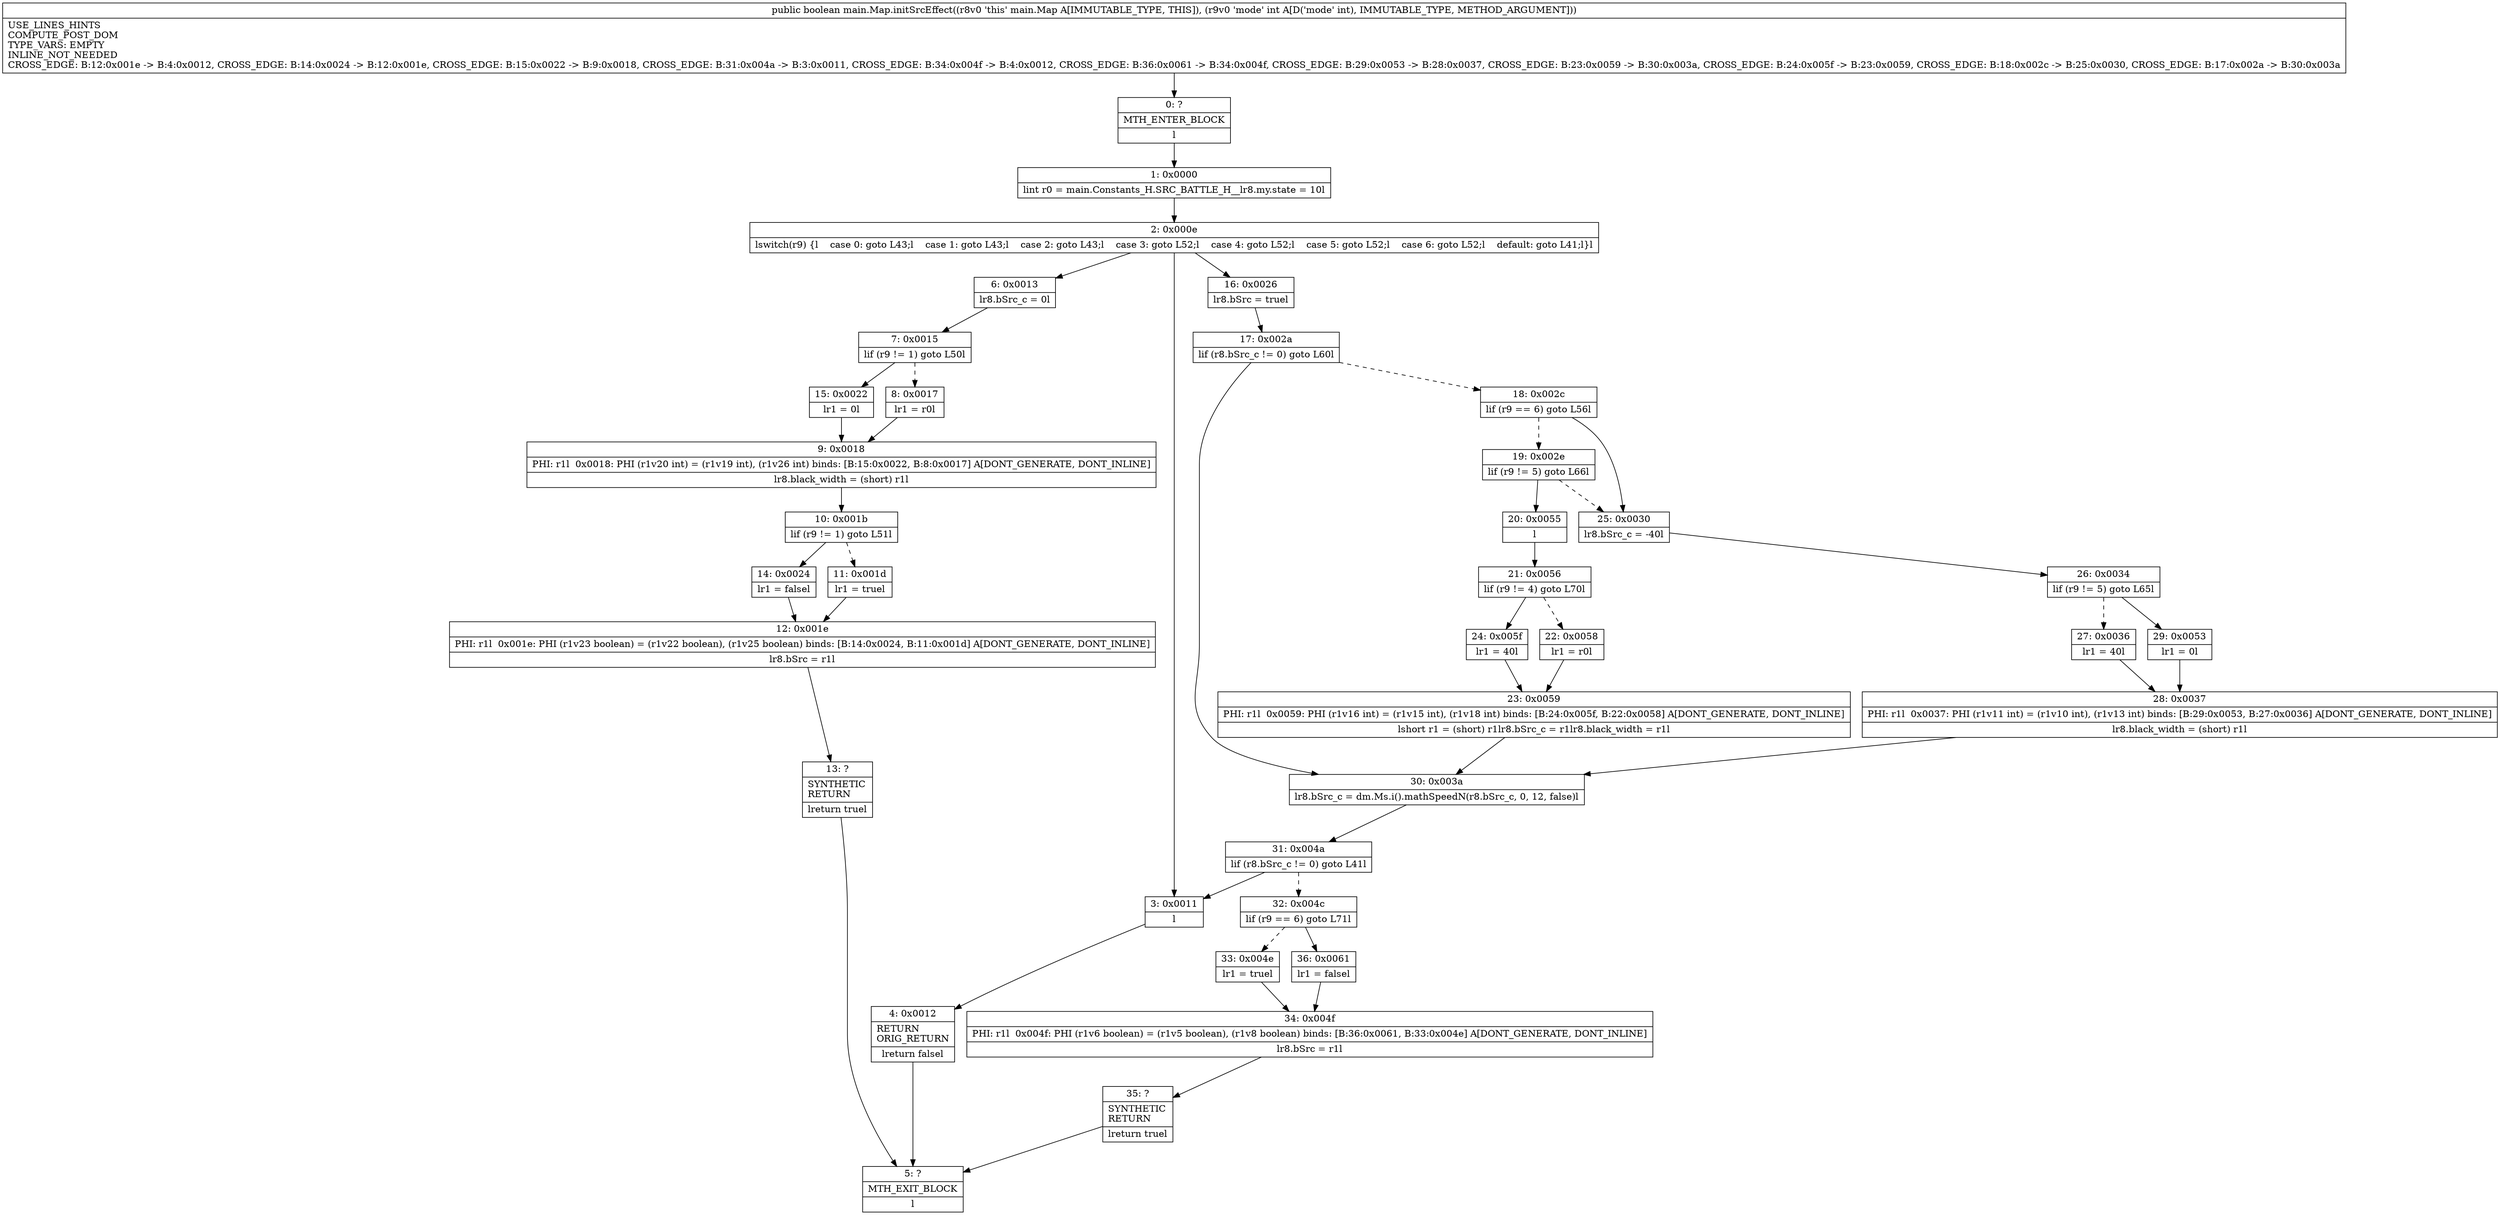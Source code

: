 digraph "CFG formain.Map.initSrcEffect(I)Z" {
Node_0 [shape=record,label="{0\:\ ?|MTH_ENTER_BLOCK\l|l}"];
Node_1 [shape=record,label="{1\:\ 0x0000|lint r0 = main.Constants_H.SRC_BATTLE_H__lr8.my.state = 10l}"];
Node_2 [shape=record,label="{2\:\ 0x000e|lswitch(r9) \{l    case 0: goto L43;l    case 1: goto L43;l    case 2: goto L43;l    case 3: goto L52;l    case 4: goto L52;l    case 5: goto L52;l    case 6: goto L52;l    default: goto L41;l\}l}"];
Node_3 [shape=record,label="{3\:\ 0x0011|l}"];
Node_4 [shape=record,label="{4\:\ 0x0012|RETURN\lORIG_RETURN\l|lreturn falsel}"];
Node_5 [shape=record,label="{5\:\ ?|MTH_EXIT_BLOCK\l|l}"];
Node_6 [shape=record,label="{6\:\ 0x0013|lr8.bSrc_c = 0l}"];
Node_7 [shape=record,label="{7\:\ 0x0015|lif (r9 != 1) goto L50l}"];
Node_8 [shape=record,label="{8\:\ 0x0017|lr1 = r0l}"];
Node_9 [shape=record,label="{9\:\ 0x0018|PHI: r1l  0x0018: PHI (r1v20 int) = (r1v19 int), (r1v26 int) binds: [B:15:0x0022, B:8:0x0017] A[DONT_GENERATE, DONT_INLINE]\l|lr8.black_width = (short) r1l}"];
Node_10 [shape=record,label="{10\:\ 0x001b|lif (r9 != 1) goto L51l}"];
Node_11 [shape=record,label="{11\:\ 0x001d|lr1 = truel}"];
Node_12 [shape=record,label="{12\:\ 0x001e|PHI: r1l  0x001e: PHI (r1v23 boolean) = (r1v22 boolean), (r1v25 boolean) binds: [B:14:0x0024, B:11:0x001d] A[DONT_GENERATE, DONT_INLINE]\l|lr8.bSrc = r1l}"];
Node_13 [shape=record,label="{13\:\ ?|SYNTHETIC\lRETURN\l|lreturn truel}"];
Node_14 [shape=record,label="{14\:\ 0x0024|lr1 = falsel}"];
Node_15 [shape=record,label="{15\:\ 0x0022|lr1 = 0l}"];
Node_16 [shape=record,label="{16\:\ 0x0026|lr8.bSrc = truel}"];
Node_17 [shape=record,label="{17\:\ 0x002a|lif (r8.bSrc_c != 0) goto L60l}"];
Node_18 [shape=record,label="{18\:\ 0x002c|lif (r9 == 6) goto L56l}"];
Node_19 [shape=record,label="{19\:\ 0x002e|lif (r9 != 5) goto L66l}"];
Node_20 [shape=record,label="{20\:\ 0x0055|l}"];
Node_21 [shape=record,label="{21\:\ 0x0056|lif (r9 != 4) goto L70l}"];
Node_22 [shape=record,label="{22\:\ 0x0058|lr1 = r0l}"];
Node_23 [shape=record,label="{23\:\ 0x0059|PHI: r1l  0x0059: PHI (r1v16 int) = (r1v15 int), (r1v18 int) binds: [B:24:0x005f, B:22:0x0058] A[DONT_GENERATE, DONT_INLINE]\l|lshort r1 = (short) r1lr8.bSrc_c = r1lr8.black_width = r1l}"];
Node_24 [shape=record,label="{24\:\ 0x005f|lr1 = 40l}"];
Node_25 [shape=record,label="{25\:\ 0x0030|lr8.bSrc_c = \-40l}"];
Node_26 [shape=record,label="{26\:\ 0x0034|lif (r9 != 5) goto L65l}"];
Node_27 [shape=record,label="{27\:\ 0x0036|lr1 = 40l}"];
Node_28 [shape=record,label="{28\:\ 0x0037|PHI: r1l  0x0037: PHI (r1v11 int) = (r1v10 int), (r1v13 int) binds: [B:29:0x0053, B:27:0x0036] A[DONT_GENERATE, DONT_INLINE]\l|lr8.black_width = (short) r1l}"];
Node_29 [shape=record,label="{29\:\ 0x0053|lr1 = 0l}"];
Node_30 [shape=record,label="{30\:\ 0x003a|lr8.bSrc_c = dm.Ms.i().mathSpeedN(r8.bSrc_c, 0, 12, false)l}"];
Node_31 [shape=record,label="{31\:\ 0x004a|lif (r8.bSrc_c != 0) goto L41l}"];
Node_32 [shape=record,label="{32\:\ 0x004c|lif (r9 == 6) goto L71l}"];
Node_33 [shape=record,label="{33\:\ 0x004e|lr1 = truel}"];
Node_34 [shape=record,label="{34\:\ 0x004f|PHI: r1l  0x004f: PHI (r1v6 boolean) = (r1v5 boolean), (r1v8 boolean) binds: [B:36:0x0061, B:33:0x004e] A[DONT_GENERATE, DONT_INLINE]\l|lr8.bSrc = r1l}"];
Node_35 [shape=record,label="{35\:\ ?|SYNTHETIC\lRETURN\l|lreturn truel}"];
Node_36 [shape=record,label="{36\:\ 0x0061|lr1 = falsel}"];
MethodNode[shape=record,label="{public boolean main.Map.initSrcEffect((r8v0 'this' main.Map A[IMMUTABLE_TYPE, THIS]), (r9v0 'mode' int A[D('mode' int), IMMUTABLE_TYPE, METHOD_ARGUMENT]))  | USE_LINES_HINTS\lCOMPUTE_POST_DOM\lTYPE_VARS: EMPTY\lINLINE_NOT_NEEDED\lCROSS_EDGE: B:12:0x001e \-\> B:4:0x0012, CROSS_EDGE: B:14:0x0024 \-\> B:12:0x001e, CROSS_EDGE: B:15:0x0022 \-\> B:9:0x0018, CROSS_EDGE: B:31:0x004a \-\> B:3:0x0011, CROSS_EDGE: B:34:0x004f \-\> B:4:0x0012, CROSS_EDGE: B:36:0x0061 \-\> B:34:0x004f, CROSS_EDGE: B:29:0x0053 \-\> B:28:0x0037, CROSS_EDGE: B:23:0x0059 \-\> B:30:0x003a, CROSS_EDGE: B:24:0x005f \-\> B:23:0x0059, CROSS_EDGE: B:18:0x002c \-\> B:25:0x0030, CROSS_EDGE: B:17:0x002a \-\> B:30:0x003a\l}"];
MethodNode -> Node_0;
Node_0 -> Node_1;
Node_1 -> Node_2;
Node_2 -> Node_3;
Node_2 -> Node_6;
Node_2 -> Node_16;
Node_3 -> Node_4;
Node_4 -> Node_5;
Node_6 -> Node_7;
Node_7 -> Node_8[style=dashed];
Node_7 -> Node_15;
Node_8 -> Node_9;
Node_9 -> Node_10;
Node_10 -> Node_11[style=dashed];
Node_10 -> Node_14;
Node_11 -> Node_12;
Node_12 -> Node_13;
Node_13 -> Node_5;
Node_14 -> Node_12;
Node_15 -> Node_9;
Node_16 -> Node_17;
Node_17 -> Node_18[style=dashed];
Node_17 -> Node_30;
Node_18 -> Node_19[style=dashed];
Node_18 -> Node_25;
Node_19 -> Node_25[style=dashed];
Node_19 -> Node_20;
Node_20 -> Node_21;
Node_21 -> Node_22[style=dashed];
Node_21 -> Node_24;
Node_22 -> Node_23;
Node_23 -> Node_30;
Node_24 -> Node_23;
Node_25 -> Node_26;
Node_26 -> Node_27[style=dashed];
Node_26 -> Node_29;
Node_27 -> Node_28;
Node_28 -> Node_30;
Node_29 -> Node_28;
Node_30 -> Node_31;
Node_31 -> Node_3;
Node_31 -> Node_32[style=dashed];
Node_32 -> Node_33[style=dashed];
Node_32 -> Node_36;
Node_33 -> Node_34;
Node_34 -> Node_35;
Node_35 -> Node_5;
Node_36 -> Node_34;
}

